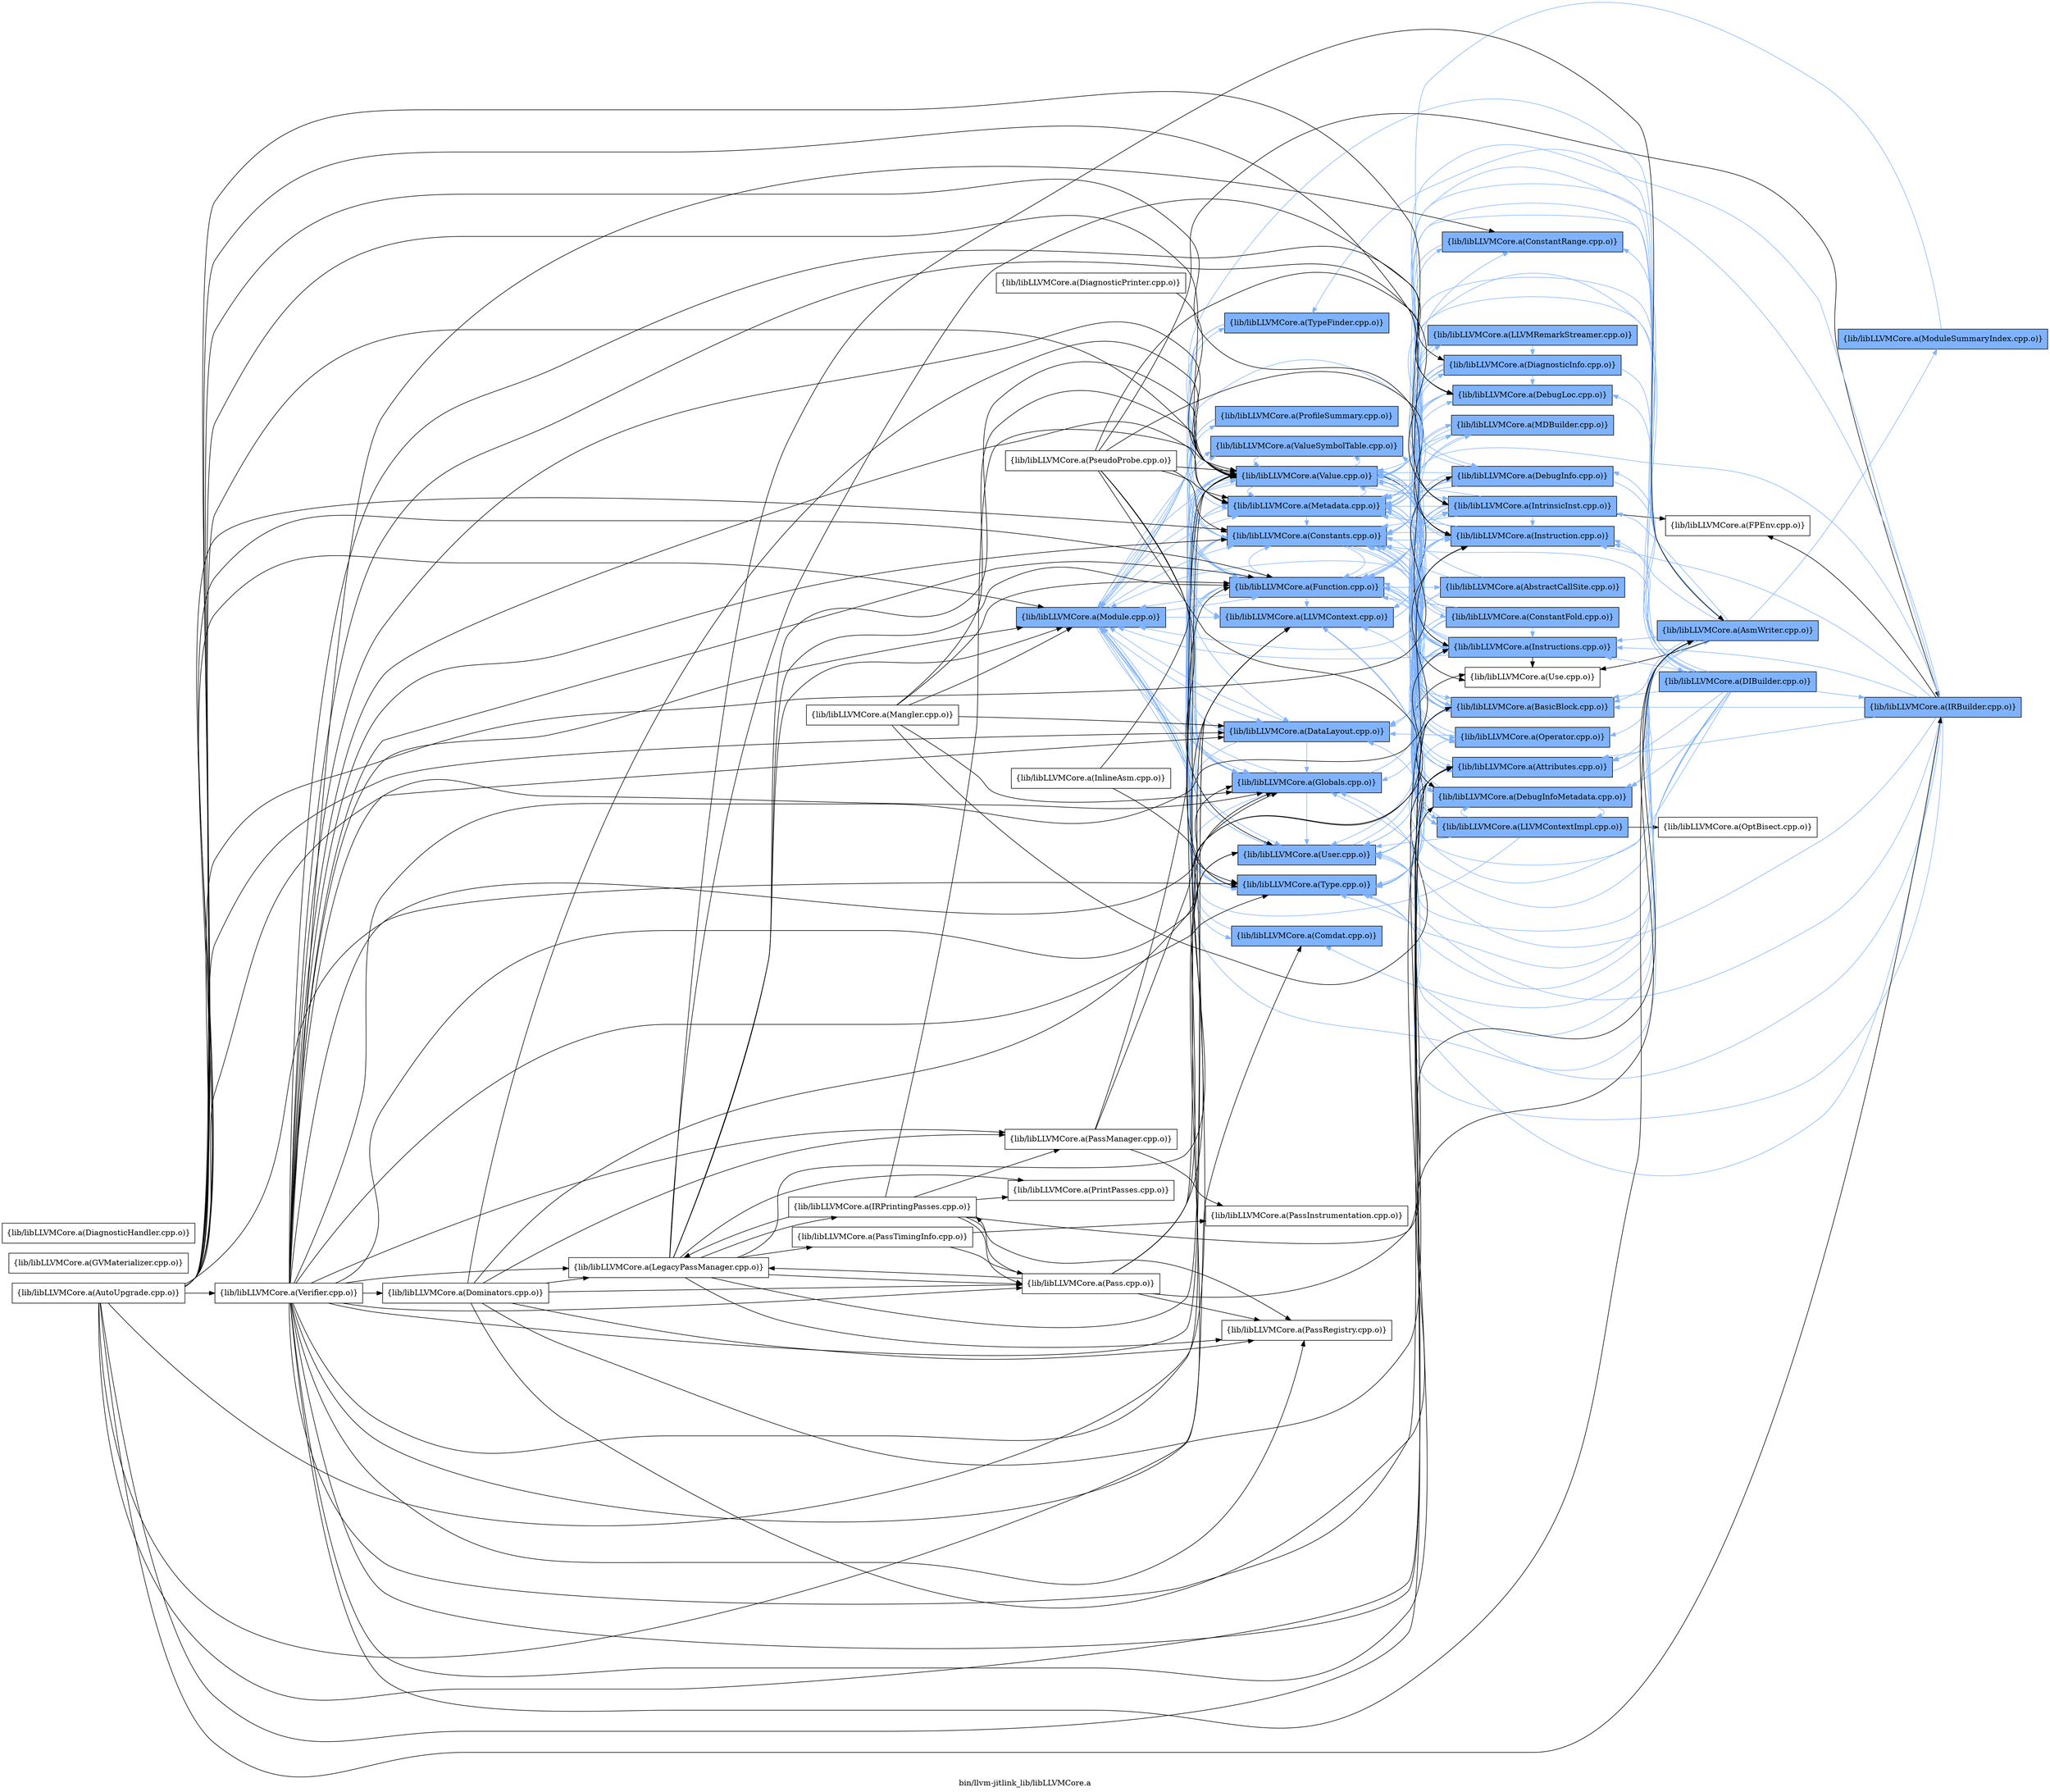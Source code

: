 digraph "bin/llvm-jitlink_lib/libLLVMCore.a" {
	label="bin/llvm-jitlink_lib/libLLVMCore.a";
	rankdir=LR;
	{ rank=same; Node0x5559f706d148;  }
	{ rank=same; Node0x5559f706bb18; Node0x5559f705fe08; Node0x5559f7063c38; Node0x5559f7062338; Node0x5559f706b2a8; Node0x5559f7070b68; Node0x5559f706ecc8; Node0x5559f706ad08; Node0x5559f7069db8; Node0x5559f7069728; Node0x5559f70695e8; Node0x5559f7069d68; Node0x5559f706a3a8;  }
	{ rank=same; Node0x5559f7066668; Node0x5559f706c298; Node0x5559f705f6d8; Node0x5559f7061a28; Node0x5559f70661b8; Node0x5559f705f188; Node0x5559f7072968; Node0x5559f706e598; Node0x5559f706bd98; Node0x5559f7062608; Node0x5559f7061208; Node0x5559f7061c58; Node0x5559f706e228; Node0x5559f7064638; Node0x5559f7066398; Node0x5559f7068fa8; Node0x5559f70626a8;  }
	{ rank=same; Node0x5559f706b578; Node0x5559f7061988; Node0x5559f7072328; Node0x5559f7062f18;  }

	Node0x5559f706d148 [shape=record,shape=box,group=1,style=filled,fillcolor="0.600000 0.5 1",label="{lib/libLLVMCore.a(Module.cpp.o)}"];
	Node0x5559f706d148 -> Node0x5559f706bb18[color="0.600000 0.5 1"];
	Node0x5559f706d148 -> Node0x5559f705fe08[color="0.600000 0.5 1"];
	Node0x5559f706d148 -> Node0x5559f7063c38[color="0.600000 0.5 1"];
	Node0x5559f706d148 -> Node0x5559f7062338[color="0.600000 0.5 1"];
	Node0x5559f706d148 -> Node0x5559f706b2a8[color="0.600000 0.5 1"];
	Node0x5559f706d148 -> Node0x5559f7070b68[color="0.600000 0.5 1"];
	Node0x5559f706d148 -> Node0x5559f706ecc8[color="0.600000 0.5 1"];
	Node0x5559f706d148 -> Node0x5559f706ad08[color="0.600000 0.5 1"];
	Node0x5559f706d148 -> Node0x5559f7069db8[color="0.600000 0.5 1"];
	Node0x5559f706d148 -> Node0x5559f7069728[color="0.600000 0.5 1"];
	Node0x5559f706d148 -> Node0x5559f70695e8[color="0.600000 0.5 1"];
	Node0x5559f706d148 -> Node0x5559f7069d68[color="0.600000 0.5 1"];
	Node0x5559f706d148 -> Node0x5559f706a3a8[color="0.600000 0.5 1"];
	Node0x5559f706c978 [shape=record,shape=box,group=0,label="{lib/libLLVMCore.a(Mangler.cpp.o)}"];
	Node0x5559f706c978 -> Node0x5559f7061208;
	Node0x5559f706c978 -> Node0x5559f7062338;
	Node0x5559f706c978 -> Node0x5559f706b2a8;
	Node0x5559f706c978 -> Node0x5559f7070b68;
	Node0x5559f706c978 -> Node0x5559f706d148;
	Node0x5559f706c978 -> Node0x5559f7069d68;
	Node0x5559f706bb18 [shape=record,shape=box,group=1,style=filled,fillcolor="0.600000 0.5 1",label="{lib/libLLVMCore.a(Metadata.cpp.o)}"];
	Node0x5559f706bb18 -> Node0x5559f7066668[color="0.600000 0.5 1"];
	Node0x5559f706bb18 -> Node0x5559f706c298[color="0.600000 0.5 1"];
	Node0x5559f706bb18 -> Node0x5559f705f6d8[color="0.600000 0.5 1"];
	Node0x5559f706bb18 -> Node0x5559f7063c38[color="0.600000 0.5 1"];
	Node0x5559f706bb18 -> Node0x5559f7061a28[color="0.600000 0.5 1"];
	Node0x5559f706bb18 -> Node0x5559f70661b8[color="0.600000 0.5 1"];
	Node0x5559f706bb18 -> Node0x5559f706ecc8[color="0.600000 0.5 1"];
	Node0x5559f706bb18 -> Node0x5559f706d148[color="0.600000 0.5 1"];
	Node0x5559f706bb18 -> Node0x5559f7069db8[color="0.600000 0.5 1"];
	Node0x5559f706bb18 -> Node0x5559f7069d68[color="0.600000 0.5 1"];
	Node0x5559f705fe08 [shape=record,shape=box,group=1,style=filled,fillcolor="0.600000 0.5 1",label="{lib/libLLVMCore.a(Comdat.cpp.o)}"];
	Node0x5559f705fe08 -> Node0x5559f706d148[color="0.600000 0.5 1"];
	Node0x5559f7062338 [shape=record,shape=box,group=1,style=filled,fillcolor="0.600000 0.5 1",label="{lib/libLLVMCore.a(DataLayout.cpp.o)}"];
	Node0x5559f7062338 -> Node0x5559f7070b68[color="0.600000 0.5 1"];
	Node0x5559f7062338 -> Node0x5559f706d148[color="0.600000 0.5 1"];
	Node0x5559f7062338 -> Node0x5559f7069db8[color="0.600000 0.5 1"];
	Node0x5559f7070b68 [shape=record,shape=box,group=1,style=filled,fillcolor="0.600000 0.5 1",label="{lib/libLLVMCore.a(Globals.cpp.o)}"];
	Node0x5559f7070b68 -> Node0x5559f706bb18[color="0.600000 0.5 1"];
	Node0x5559f7070b68 -> Node0x5559f705f6d8[color="0.600000 0.5 1"];
	Node0x5559f7070b68 -> Node0x5559f7063c38[color="0.600000 0.5 1"];
	Node0x5559f7070b68 -> Node0x5559f706b2a8[color="0.600000 0.5 1"];
	Node0x5559f7070b68 -> Node0x5559f706d148[color="0.600000 0.5 1"];
	Node0x5559f7070b68 -> Node0x5559f7069db8[color="0.600000 0.5 1"];
	Node0x5559f7070b68 -> Node0x5559f70695e8[color="0.600000 0.5 1"];
	Node0x5559f7070b68 -> Node0x5559f7069d68[color="0.600000 0.5 1"];
	Node0x5559f706ecc8 [shape=record,shape=box,group=1,style=filled,fillcolor="0.600000 0.5 1",label="{lib/libLLVMCore.a(LLVMContext.cpp.o)}"];
	Node0x5559f706ecc8 -> Node0x5559f7066668[color="0.600000 0.5 1"];
	Node0x5559f706ecc8 -> Node0x5559f7064638[color="0.600000 0.5 1"];
	Node0x5559f706ecc8 -> Node0x5559f7066398[color="0.600000 0.5 1"];
	Node0x5559f7069d68 [shape=record,shape=box,group=1,style=filled,fillcolor="0.600000 0.5 1",label="{lib/libLLVMCore.a(Value.cpp.o)}"];
	Node0x5559f7069d68 -> Node0x5559f7066668[color="0.600000 0.5 1"];
	Node0x5559f7069d68 -> Node0x5559f706bb18[color="0.600000 0.5 1"];
	Node0x5559f7069d68 -> Node0x5559f7061208[color="0.600000 0.5 1"];
	Node0x5559f7069d68 -> Node0x5559f7061c58[color="0.600000 0.5 1"];
	Node0x5559f7069d68 -> Node0x5559f7063c38[color="0.600000 0.5 1"];
	Node0x5559f7069d68 -> Node0x5559f7062338[color="0.600000 0.5 1"];
	Node0x5559f7069d68 -> Node0x5559f70626a8[color="0.600000 0.5 1"];
	Node0x5559f7069d68 -> Node0x5559f706b2a8[color="0.600000 0.5 1"];
	Node0x5559f7069d68 -> Node0x5559f7070b68[color="0.600000 0.5 1"];
	Node0x5559f7069d68 -> Node0x5559f7072968[color="0.600000 0.5 1"];
	Node0x5559f7069d68 -> Node0x5559f706e598[color="0.600000 0.5 1"];
	Node0x5559f7069d68 -> Node0x5559f706e228[color="0.600000 0.5 1"];
	Node0x5559f7069d68 -> Node0x5559f706ecc8[color="0.600000 0.5 1"];
	Node0x5559f7069d68 -> Node0x5559f706bd98[color="0.600000 0.5 1"];
	Node0x5559f7069d68 -> Node0x5559f7069db8[color="0.600000 0.5 1"];
	Node0x5559f7069d68 -> Node0x5559f7068fa8;
	Node0x5559f7069d68 -> Node0x5559f70695e8[color="0.600000 0.5 1"];
	Node0x5559f7069d68 -> Node0x5559f706a3a8[color="0.600000 0.5 1"];
	Node0x5559f7063c38 [shape=record,shape=box,group=1,style=filled,fillcolor="0.600000 0.5 1",label="{lib/libLLVMCore.a(Constants.cpp.o)}"];
	Node0x5559f7063c38 -> Node0x5559f705f188[color="0.600000 0.5 1"];
	Node0x5559f7063c38 -> Node0x5559f706b2a8[color="0.600000 0.5 1"];
	Node0x5559f7063c38 -> Node0x5559f7070b68[color="0.600000 0.5 1"];
	Node0x5559f7063c38 -> Node0x5559f7072968[color="0.600000 0.5 1"];
	Node0x5559f7063c38 -> Node0x5559f706e598[color="0.600000 0.5 1"];
	Node0x5559f7063c38 -> Node0x5559f706bd98[color="0.600000 0.5 1"];
	Node0x5559f7063c38 -> Node0x5559f7069db8[color="0.600000 0.5 1"];
	Node0x5559f7063c38 -> Node0x5559f70695e8[color="0.600000 0.5 1"];
	Node0x5559f7063c38 -> Node0x5559f7069d68[color="0.600000 0.5 1"];
	Node0x5559f7061208 [shape=record,shape=box,group=1,style=filled,fillcolor="0.600000 0.5 1",label="{lib/libLLVMCore.a(Attributes.cpp.o)}"];
	Node0x5559f7061208 -> Node0x5559f7061988[color="0.600000 0.5 1"];
	Node0x5559f7061208 -> Node0x5559f706b2a8[color="0.600000 0.5 1"];
	Node0x5559f705f6d8 [shape=record,shape=box,group=1,style=filled,fillcolor="0.600000 0.5 1",label="{lib/libLLVMCore.a(ConstantRange.cpp.o)}"];
	Node0x5559f705f6d8 -> Node0x5559f706e598[color="0.600000 0.5 1"];
	Node0x5559f70661b8 [shape=record,shape=box,group=1,style=filled,fillcolor="0.600000 0.5 1",label="{lib/libLLVMCore.a(DebugLoc.cpp.o)}"];
	Node0x5559f70661b8 -> Node0x5559f706bb18[color="0.600000 0.5 1"];
	Node0x5559f70661b8 -> Node0x5559f70626a8[color="0.600000 0.5 1"];
	Node0x5559f70661b8 -> Node0x5559f7061a28[color="0.600000 0.5 1"];
	Node0x5559f706b2a8 [shape=record,shape=box,group=1,style=filled,fillcolor="0.600000 0.5 1",label="{lib/libLLVMCore.a(Function.cpp.o)}"];
	Node0x5559f706b2a8 -> Node0x5559f706c298[color="0.600000 0.5 1"];
	Node0x5559f706b2a8 -> Node0x5559f706bb18[color="0.600000 0.5 1"];
	Node0x5559f706b2a8 -> Node0x5559f7062608[color="0.600000 0.5 1"];
	Node0x5559f706b2a8 -> Node0x5559f7061208[color="0.600000 0.5 1"];
	Node0x5559f706b2a8 -> Node0x5559f7061c58[color="0.600000 0.5 1"];
	Node0x5559f706b2a8 -> Node0x5559f7063c38[color="0.600000 0.5 1"];
	Node0x5559f706b2a8 -> Node0x5559f7062338[color="0.600000 0.5 1"];
	Node0x5559f706b2a8 -> Node0x5559f7070b68[color="0.600000 0.5 1"];
	Node0x5559f706b2a8 -> Node0x5559f706e598[color="0.600000 0.5 1"];
	Node0x5559f706b2a8 -> Node0x5559f706e228[color="0.600000 0.5 1"];
	Node0x5559f706b2a8 -> Node0x5559f706ecc8[color="0.600000 0.5 1"];
	Node0x5559f706b2a8 -> Node0x5559f706d148[color="0.600000 0.5 1"];
	Node0x5559f706b2a8 -> Node0x5559f7069db8[color="0.600000 0.5 1"];
	Node0x5559f706b2a8 -> Node0x5559f70695e8[color="0.600000 0.5 1"];
	Node0x5559f706b2a8 -> Node0x5559f7069d68[color="0.600000 0.5 1"];
	Node0x5559f706b2a8 -> Node0x5559f706a3a8[color="0.600000 0.5 1"];
	Node0x5559f7072968 [shape=record,shape=box,group=1,style=filled,fillcolor="0.600000 0.5 1",label="{lib/libLLVMCore.a(Instruction.cpp.o)}"];
	Node0x5559f7072968 -> Node0x5559f706bb18[color="0.600000 0.5 1"];
	Node0x5559f7072968 -> Node0x5559f7061208[color="0.600000 0.5 1"];
	Node0x5559f7072968 -> Node0x5559f7061c58[color="0.600000 0.5 1"];
	Node0x5559f7072968 -> Node0x5559f7063c38[color="0.600000 0.5 1"];
	Node0x5559f7072968 -> Node0x5559f706e598[color="0.600000 0.5 1"];
	Node0x5559f7072968 -> Node0x5559f70695e8[color="0.600000 0.5 1"];
	Node0x5559f7072968 -> Node0x5559f7069d68[color="0.600000 0.5 1"];
	Node0x5559f706e598 [shape=record,shape=box,group=1,style=filled,fillcolor="0.600000 0.5 1",label="{lib/libLLVMCore.a(Instructions.cpp.o)}"];
	Node0x5559f706e598 -> Node0x5559f7066668[color="0.600000 0.5 1"];
	Node0x5559f706e598 -> Node0x5559f706c298[color="0.600000 0.5 1"];
	Node0x5559f706e598 -> Node0x5559f706bb18[color="0.600000 0.5 1"];
	Node0x5559f706e598 -> Node0x5559f7061208[color="0.600000 0.5 1"];
	Node0x5559f706e598 -> Node0x5559f7061c58[color="0.600000 0.5 1"];
	Node0x5559f706e598 -> Node0x5559f7063c38[color="0.600000 0.5 1"];
	Node0x5559f706e598 -> Node0x5559f7062338[color="0.600000 0.5 1"];
	Node0x5559f706e598 -> Node0x5559f706b2a8[color="0.600000 0.5 1"];
	Node0x5559f706e598 -> Node0x5559f7072968[color="0.600000 0.5 1"];
	Node0x5559f706e598 -> Node0x5559f706d148[color="0.600000 0.5 1"];
	Node0x5559f706e598 -> Node0x5559f706bd98[color="0.600000 0.5 1"];
	Node0x5559f706e598 -> Node0x5559f7069db8[color="0.600000 0.5 1"];
	Node0x5559f706e598 -> Node0x5559f7068fa8;
	Node0x5559f706e598 -> Node0x5559f70695e8[color="0.600000 0.5 1"];
	Node0x5559f706e598 -> Node0x5559f7069d68[color="0.600000 0.5 1"];
	Node0x5559f706b848 [shape=record,shape=box,group=1,style=filled,fillcolor="0.600000 0.5 1",label="{lib/libLLVMCore.a(ModuleSummaryIndex.cpp.o)}"];
	Node0x5559f706b848 -> Node0x5559f7069d68[color="0.600000 0.5 1"];
	Node0x5559f706bd98 [shape=record,shape=box,group=1,style=filled,fillcolor="0.600000 0.5 1",label="{lib/libLLVMCore.a(Operator.cpp.o)}"];
	Node0x5559f706bd98 -> Node0x5559f7063c38[color="0.600000 0.5 1"];
	Node0x5559f706bd98 -> Node0x5559f7062338[color="0.600000 0.5 1"];
	Node0x5559f706bd98 -> Node0x5559f7069db8[color="0.600000 0.5 1"];
	Node0x5559f7069db8 [shape=record,shape=box,group=1,style=filled,fillcolor="0.600000 0.5 1",label="{lib/libLLVMCore.a(Type.cpp.o)}"];
	Node0x5559f7069db8 -> Node0x5559f7063c38[color="0.600000 0.5 1"];
	Node0x5559f70695e8 [shape=record,shape=box,group=1,style=filled,fillcolor="0.600000 0.5 1",label="{lib/libLLVMCore.a(User.cpp.o)}"];
	Node0x5559f70695e8 -> Node0x5559f706e228[color="0.600000 0.5 1"];
	Node0x5559f70695e8 -> Node0x5559f7068fa8;
	Node0x5559f7061988 [shape=record,shape=box,group=1,style=filled,fillcolor="0.600000 0.5 1",label="{lib/libLLVMCore.a(AsmWriter.cpp.o)}"];
	Node0x5559f7061988 -> Node0x5559f706bb18[color="0.600000 0.5 1"];
	Node0x5559f7061988 -> Node0x5559f7061208[color="0.600000 0.5 1"];
	Node0x5559f7061988 -> Node0x5559f7061c58[color="0.600000 0.5 1"];
	Node0x5559f7061988 -> Node0x5559f705fe08[color="0.600000 0.5 1"];
	Node0x5559f7061988 -> Node0x5559f705f6d8[color="0.600000 0.5 1"];
	Node0x5559f7061988 -> Node0x5559f7063c38[color="0.600000 0.5 1"];
	Node0x5559f7061988 -> Node0x5559f7061a28[color="0.600000 0.5 1"];
	Node0x5559f7061988 -> Node0x5559f706b2a8[color="0.600000 0.5 1"];
	Node0x5559f7061988 -> Node0x5559f7070b68[color="0.600000 0.5 1"];
	Node0x5559f7061988 -> Node0x5559f7072968[color="0.600000 0.5 1"];
	Node0x5559f7061988 -> Node0x5559f706e598[color="0.600000 0.5 1"];
	Node0x5559f7061988 -> Node0x5559f706e228[color="0.600000 0.5 1"];
	Node0x5559f7061988 -> Node0x5559f706ecc8[color="0.600000 0.5 1"];
	Node0x5559f7061988 -> Node0x5559f706d148[color="0.600000 0.5 1"];
	Node0x5559f7061988 -> Node0x5559f706b848[color="0.600000 0.5 1"];
	Node0x5559f7061988 -> Node0x5559f706bd98[color="0.600000 0.5 1"];
	Node0x5559f7061988 -> Node0x5559f7069db8[color="0.600000 0.5 1"];
	Node0x5559f7061988 -> Node0x5559f7069728[color="0.600000 0.5 1"];
	Node0x5559f7061988 -> Node0x5559f7068fa8;
	Node0x5559f7061988 -> Node0x5559f70695e8[color="0.600000 0.5 1"];
	Node0x5559f7061988 -> Node0x5559f7069d68[color="0.600000 0.5 1"];
	Node0x5559f7068fa8 [shape=record,shape=box,group=0,label="{lib/libLLVMCore.a(Use.cpp.o)}"];
	Node0x5559f706c298 [shape=record,shape=box,group=1,style=filled,fillcolor="0.600000 0.5 1",label="{lib/libLLVMCore.a(MDBuilder.cpp.o)}"];
	Node0x5559f706c298 -> Node0x5559f706bb18[color="0.600000 0.5 1"];
	Node0x5559f706c298 -> Node0x5559f7063c38[color="0.600000 0.5 1"];
	Node0x5559f706c298 -> Node0x5559f7069db8[color="0.600000 0.5 1"];
	Node0x5559f706c298 -> Node0x5559f7069d68[color="0.600000 0.5 1"];
	Node0x5559f7061c58 [shape=record,shape=box,group=1,style=filled,fillcolor="0.600000 0.5 1",label="{lib/libLLVMCore.a(BasicBlock.cpp.o)}"];
	Node0x5559f7061c58 -> Node0x5559f706bb18[color="0.600000 0.5 1"];
	Node0x5559f7061c58 -> Node0x5559f7063c38[color="0.600000 0.5 1"];
	Node0x5559f7061c58 -> Node0x5559f7072968[color="0.600000 0.5 1"];
	Node0x5559f7061c58 -> Node0x5559f706e598[color="0.600000 0.5 1"];
	Node0x5559f7061c58 -> Node0x5559f7069db8[color="0.600000 0.5 1"];
	Node0x5559f7061c58 -> Node0x5559f70695e8[color="0.600000 0.5 1"];
	Node0x5559f7061c58 -> Node0x5559f7069d68[color="0.600000 0.5 1"];
	Node0x5559f7061c58 -> Node0x5559f706a3a8[color="0.600000 0.5 1"];
	Node0x5559f70626a8 [shape=record,shape=box,group=1,style=filled,fillcolor="0.600000 0.5 1",label="{lib/libLLVMCore.a(DebugInfo.cpp.o)}"];
	Node0x5559f70626a8 -> Node0x5559f706bb18[color="0.600000 0.5 1"];
	Node0x5559f70626a8 -> Node0x5559f7062f18[color="0.600000 0.5 1"];
	Node0x5559f70626a8 -> Node0x5559f7061a28[color="0.600000 0.5 1"];
	Node0x5559f70626a8 -> Node0x5559f70661b8[color="0.600000 0.5 1"];
	Node0x5559f70626a8 -> Node0x5559f706b2a8[color="0.600000 0.5 1"];
	Node0x5559f70626a8 -> Node0x5559f7072968[color="0.600000 0.5 1"];
	Node0x5559f70626a8 -> Node0x5559f706d148[color="0.600000 0.5 1"];
	Node0x5559f70626a8 -> Node0x5559f7069d68[color="0.600000 0.5 1"];
	Node0x5559f7061a28 [shape=record,shape=box,group=1,style=filled,fillcolor="0.600000 0.5 1",label="{lib/libLLVMCore.a(DebugInfoMetadata.cpp.o)}"];
	Node0x5559f7061a28 -> Node0x5559f7066668[color="0.600000 0.5 1"];
	Node0x5559f7061a28 -> Node0x5559f706bb18[color="0.600000 0.5 1"];
	Node0x5559f7061a28 -> Node0x5559f7063c38[color="0.600000 0.5 1"];
	Node0x5559f7061a28 -> Node0x5559f706ecc8[color="0.600000 0.5 1"];
	Node0x5559f7061a28 -> Node0x5559f7069db8[color="0.600000 0.5 1"];
	Node0x5559f706e228 [shape=record,shape=box,group=1,style=filled,fillcolor="0.600000 0.5 1",label="{lib/libLLVMCore.a(IntrinsicInst.cpp.o)}"];
	Node0x5559f706e228 -> Node0x5559f706bb18[color="0.600000 0.5 1"];
	Node0x5559f706e228 -> Node0x5559f7061c58[color="0.600000 0.5 1"];
	Node0x5559f706e228 -> Node0x5559f7063c38[color="0.600000 0.5 1"];
	Node0x5559f706e228 -> Node0x5559f7062338[color="0.600000 0.5 1"];
	Node0x5559f706e228 -> Node0x5559f7061a28[color="0.600000 0.5 1"];
	Node0x5559f706e228 -> Node0x5559f7072328;
	Node0x5559f706e228 -> Node0x5559f7072968[color="0.600000 0.5 1"];
	Node0x5559f706e228 -> Node0x5559f706e598[color="0.600000 0.5 1"];
	Node0x5559f706e228 -> Node0x5559f706d148[color="0.600000 0.5 1"];
	Node0x5559f706e228 -> Node0x5559f7069db8[color="0.600000 0.5 1"];
	Node0x5559f706e228 -> Node0x5559f70695e8[color="0.600000 0.5 1"];
	Node0x5559f706e228 -> Node0x5559f7069d68[color="0.600000 0.5 1"];
	Node0x5559f706a498 [shape=record,shape=box,group=0,label="{lib/libLLVMCore.a(PseudoProbe.cpp.o)}"];
	Node0x5559f706a498 -> Node0x5559f706bb18;
	Node0x5559f706a498 -> Node0x5559f7063c38;
	Node0x5559f706a498 -> Node0x5559f7061a28;
	Node0x5559f706a498 -> Node0x5559f70661b8;
	Node0x5559f706a498 -> Node0x5559f70717e8;
	Node0x5559f706a498 -> Node0x5559f7072968;
	Node0x5559f706a498 -> Node0x5559f7069db8;
	Node0x5559f706a498 -> Node0x5559f70695e8;
	Node0x5559f706a498 -> Node0x5559f7069d68;
	Node0x5559f7064a48 [shape=record,shape=box,group=0,label="{lib/libLLVMCore.a(LegacyPassManager.cpp.o)}"];
	Node0x5559f7064a48 -> Node0x5559f706db98;
	Node0x5559f7064a48 -> Node0x5559f7061988;
	Node0x5559f7064a48 -> Node0x5559f7066398;
	Node0x5559f7064a48 -> Node0x5559f706b2a8;
	Node0x5559f7064a48 -> Node0x5559f7070b68;
	Node0x5559f7064a48 -> Node0x5559f706ecc8;
	Node0x5559f7064a48 -> Node0x5559f706d148;
	Node0x5559f7064a48 -> Node0x5559f706a358;
	Node0x5559f7064a48 -> Node0x5559f7069868;
	Node0x5559f7064a48 -> Node0x5559f7068d78;
	Node0x5559f7064a48 -> Node0x5559f7068198;
	Node0x5559f7064a48 -> Node0x5559f7069d68;
	Node0x5559f706a538 [shape=record,shape=box,group=0,label="{lib/libLLVMCore.a(Dominators.cpp.o)}"];
	Node0x5559f706a538 -> Node0x5559f7064a48;
	Node0x5559f706a538 -> Node0x5559f7061988;
	Node0x5559f706a538 -> Node0x5559f7061c58;
	Node0x5559f706a538 -> Node0x5559f7072968;
	Node0x5559f706a538 -> Node0x5559f706a358;
	Node0x5559f706a538 -> Node0x5559f7069c78;
	Node0x5559f706a538 -> Node0x5559f7069868;
	Node0x5559f706a538 -> Node0x5559f7069d68;
	Node0x5559f706a358 [shape=record,shape=box,group=0,label="{lib/libLLVMCore.a(Pass.cpp.o)}"];
	Node0x5559f706a358 -> Node0x5559f7064a48;
	Node0x5559f706a358 -> Node0x5559f706db98;
	Node0x5559f706a358 -> Node0x5559f7061208;
	Node0x5559f706a358 -> Node0x5559f706b2a8;
	Node0x5559f706a358 -> Node0x5559f706ecc8;
	Node0x5559f706a358 -> Node0x5559f7069868;
	Node0x5559f706a358 -> Node0x5559f7069d68;
	Node0x5559f7069c78 [shape=record,shape=box,group=0,label="{lib/libLLVMCore.a(PassManager.cpp.o)}"];
	Node0x5559f7069c78 -> Node0x5559f7070b68;
	Node0x5559f7069c78 -> Node0x5559f7069fe8;
	Node0x5559f7069c78 -> Node0x5559f7069d68;
	Node0x5559f7069868 [shape=record,shape=box,group=0,label="{lib/libLLVMCore.a(PassRegistry.cpp.o)}"];
	Node0x5559f7062f18 [shape=record,shape=box,group=1,style=filled,fillcolor="0.600000 0.5 1",label="{lib/libLLVMCore.a(DIBuilder.cpp.o)}"];
	Node0x5559f7062f18 -> Node0x5559f706bb18[color="0.600000 0.5 1"];
	Node0x5559f7062f18 -> Node0x5559f7061208[color="0.600000 0.5 1"];
	Node0x5559f7062f18 -> Node0x5559f7061c58[color="0.600000 0.5 1"];
	Node0x5559f7062f18 -> Node0x5559f7063c38[color="0.600000 0.5 1"];
	Node0x5559f7062f18 -> Node0x5559f70626a8[color="0.600000 0.5 1"];
	Node0x5559f7062f18 -> Node0x5559f7061a28[color="0.600000 0.5 1"];
	Node0x5559f7062f18 -> Node0x5559f70661b8[color="0.600000 0.5 1"];
	Node0x5559f7062f18 -> Node0x5559f706b2a8[color="0.600000 0.5 1"];
	Node0x5559f7062f18 -> Node0x5559f70717e8[color="0.600000 0.5 1"];
	Node0x5559f7062f18 -> Node0x5559f7072968[color="0.600000 0.5 1"];
	Node0x5559f7062f18 -> Node0x5559f706e598[color="0.600000 0.5 1"];
	Node0x5559f7062f18 -> Node0x5559f706d148[color="0.600000 0.5 1"];
	Node0x5559f7062f18 -> Node0x5559f7069db8[color="0.600000 0.5 1"];
	Node0x5559f7062f18 -> Node0x5559f70695e8[color="0.600000 0.5 1"];
	Node0x5559f7062f18 -> Node0x5559f7069d68[color="0.600000 0.5 1"];
	Node0x5559f70717e8 [shape=record,shape=box,group=1,style=filled,fillcolor="0.600000 0.5 1",label="{lib/libLLVMCore.a(IRBuilder.cpp.o)}"];
	Node0x5559f70717e8 -> Node0x5559f706bb18[color="0.600000 0.5 1"];
	Node0x5559f70717e8 -> Node0x5559f7061208[color="0.600000 0.5 1"];
	Node0x5559f70717e8 -> Node0x5559f7061c58[color="0.600000 0.5 1"];
	Node0x5559f70717e8 -> Node0x5559f7063c38[color="0.600000 0.5 1"];
	Node0x5559f70717e8 -> Node0x5559f7062338[color="0.600000 0.5 1"];
	Node0x5559f70717e8 -> Node0x5559f706b2a8[color="0.600000 0.5 1"];
	Node0x5559f70717e8 -> Node0x5559f7070b68[color="0.600000 0.5 1"];
	Node0x5559f70717e8 -> Node0x5559f7072328;
	Node0x5559f70717e8 -> Node0x5559f7072968[color="0.600000 0.5 1"];
	Node0x5559f70717e8 -> Node0x5559f706e598[color="0.600000 0.5 1"];
	Node0x5559f70717e8 -> Node0x5559f7069db8[color="0.600000 0.5 1"];
	Node0x5559f70717e8 -> Node0x5559f70695e8[color="0.600000 0.5 1"];
	Node0x5559f70717e8 -> Node0x5559f7069d68[color="0.600000 0.5 1"];
	Node0x5559f7071b58 [shape=record,shape=box,group=0,label="{lib/libLLVMCore.a(InlineAsm.cpp.o)}"];
	Node0x5559f7071b58 -> Node0x5559f7069db8;
	Node0x5559f7071b58 -> Node0x5559f7069d68;
	Node0x5559f7062608 [shape=record,shape=box,group=1,style=filled,fillcolor="0.600000 0.5 1",label="{lib/libLLVMCore.a(AbstractCallSite.cpp.o)}"];
	Node0x5559f7062608 -> Node0x5559f706bb18[color="0.600000 0.5 1"];
	Node0x5559f7062608 -> Node0x5559f7063c38[color="0.600000 0.5 1"];
	Node0x5559f7062608 -> Node0x5559f706e598[color="0.600000 0.5 1"];
	Node0x5559f7062608 -> Node0x5559f70695e8[color="0.600000 0.5 1"];
	Node0x5559f705f188 [shape=record,shape=box,group=1,style=filled,fillcolor="0.600000 0.5 1",label="{lib/libLLVMCore.a(ConstantFold.cpp.o)}"];
	Node0x5559f705f188 -> Node0x5559f7063c38[color="0.600000 0.5 1"];
	Node0x5559f705f188 -> Node0x5559f706b2a8[color="0.600000 0.5 1"];
	Node0x5559f705f188 -> Node0x5559f7070b68[color="0.600000 0.5 1"];
	Node0x5559f705f188 -> Node0x5559f706e598[color="0.600000 0.5 1"];
	Node0x5559f705f188 -> Node0x5559f706d148[color="0.600000 0.5 1"];
	Node0x5559f705f188 -> Node0x5559f706bd98[color="0.600000 0.5 1"];
	Node0x5559f705f188 -> Node0x5559f7069db8[color="0.600000 0.5 1"];
	Node0x5559f705f188 -> Node0x5559f7069d68[color="0.600000 0.5 1"];
	Node0x5559f7068198 [shape=record,shape=box,group=0,label="{lib/libLLVMCore.a(PrintPasses.cpp.o)}"];
	Node0x5559f7068d78 [shape=record,shape=box,group=0,label="{lib/libLLVMCore.a(PassTimingInfo.cpp.o)}"];
	Node0x5559f7068d78 -> Node0x5559f706a358;
	Node0x5559f7068d78 -> Node0x5559f7069fe8;
	Node0x5559f706ad08 [shape=record,shape=box,group=1,style=filled,fillcolor="0.600000 0.5 1",label="{lib/libLLVMCore.a(ProfileSummary.cpp.o)}"];
	Node0x5559f706ad08 -> Node0x5559f706bb18[color="0.600000 0.5 1"];
	Node0x5559f706ad08 -> Node0x5559f7063c38[color="0.600000 0.5 1"];
	Node0x5559f706ad08 -> Node0x5559f7069db8[color="0.600000 0.5 1"];
	Node0x5559f7066398 [shape=record,shape=box,group=1,style=filled,fillcolor="0.600000 0.5 1",label="{lib/libLLVMCore.a(DiagnosticInfo.cpp.o)}"];
	Node0x5559f7066398 -> Node0x5559f706bb18[color="0.600000 0.5 1"];
	Node0x5559f7066398 -> Node0x5559f7061988[color="0.600000 0.5 1"];
	Node0x5559f7066398 -> Node0x5559f70661b8[color="0.600000 0.5 1"];
	Node0x5559f7066398 -> Node0x5559f706b2a8[color="0.600000 0.5 1"];
	Node0x5559f7066398 -> Node0x5559f7072968[color="0.600000 0.5 1"];
	Node0x5559f7066398 -> Node0x5559f706ecc8[color="0.600000 0.5 1"];
	Node0x5559f7066398 -> Node0x5559f7069d68[color="0.600000 0.5 1"];
	Node0x5559f7061398 [shape=record,shape=box,group=0,label="{lib/libLLVMCore.a(AutoUpgrade.cpp.o)}"];
	Node0x5559f7061398 -> Node0x5559f706bb18;
	Node0x5559f7061398 -> Node0x5559f7061208;
	Node0x5559f7061398 -> Node0x5559f7061c58;
	Node0x5559f7061398 -> Node0x5559f7063c38;
	Node0x5559f7061398 -> Node0x5559f7062338;
	Node0x5559f7061398 -> Node0x5559f70626a8;
	Node0x5559f7061398 -> Node0x5559f706b2a8;
	Node0x5559f7061398 -> Node0x5559f7070b68;
	Node0x5559f7061398 -> Node0x5559f70717e8;
	Node0x5559f7061398 -> Node0x5559f7072968;
	Node0x5559f7061398 -> Node0x5559f706e598;
	Node0x5559f7061398 -> Node0x5559f706e228;
	Node0x5559f7061398 -> Node0x5559f706ecc8;
	Node0x5559f7061398 -> Node0x5559f706d148;
	Node0x5559f7061398 -> Node0x5559f7069db8;
	Node0x5559f7061398 -> Node0x5559f70695e8;
	Node0x5559f7061398 -> Node0x5559f7069d68;
	Node0x5559f7061398 -> Node0x5559f706aad8;
	Node0x5559f706b028 [shape=record,shape=box,group=0,label="{lib/libLLVMCore.a(GVMaterializer.cpp.o)}"];
	Node0x5559f706aad8 [shape=record,shape=box,group=0,label="{lib/libLLVMCore.a(Verifier.cpp.o)}"];
	Node0x5559f706aad8 -> Node0x5559f7064a48;
	Node0x5559f706aad8 -> Node0x5559f706bb18;
	Node0x5559f706aad8 -> Node0x5559f7061988;
	Node0x5559f706aad8 -> Node0x5559f7061208;
	Node0x5559f706aad8 -> Node0x5559f7061c58;
	Node0x5559f706aad8 -> Node0x5559f705fe08;
	Node0x5559f706aad8 -> Node0x5559f705f6d8;
	Node0x5559f706aad8 -> Node0x5559f7063c38;
	Node0x5559f706aad8 -> Node0x5559f7062338;
	Node0x5559f706aad8 -> Node0x5559f7061a28;
	Node0x5559f706aad8 -> Node0x5559f70661b8;
	Node0x5559f706aad8 -> Node0x5559f706a538;
	Node0x5559f706aad8 -> Node0x5559f706b2a8;
	Node0x5559f706aad8 -> Node0x5559f7070b68;
	Node0x5559f706aad8 -> Node0x5559f7072968;
	Node0x5559f706aad8 -> Node0x5559f706e598;
	Node0x5559f706aad8 -> Node0x5559f706e228;
	Node0x5559f706aad8 -> Node0x5559f706ecc8;
	Node0x5559f706aad8 -> Node0x5559f706d148;
	Node0x5559f706aad8 -> Node0x5559f706a358;
	Node0x5559f706aad8 -> Node0x5559f7069c78;
	Node0x5559f706aad8 -> Node0x5559f7069868;
	Node0x5559f706aad8 -> Node0x5559f7069db8;
	Node0x5559f706aad8 -> Node0x5559f70695e8;
	Node0x5559f706aad8 -> Node0x5559f7069d68;
	Node0x5559f7069728 [shape=record,shape=box,group=1,style=filled,fillcolor="0.600000 0.5 1",label="{lib/libLLVMCore.a(TypeFinder.cpp.o)}"];
	Node0x5559f7069728 -> Node0x5559f706bb18[color="0.600000 0.5 1"];
	Node0x5559f7069728 -> Node0x5559f706b2a8[color="0.600000 0.5 1"];
	Node0x5559f7069728 -> Node0x5559f7070b68[color="0.600000 0.5 1"];
	Node0x5559f706a3a8 [shape=record,shape=box,group=1,style=filled,fillcolor="0.600000 0.5 1",label="{lib/libLLVMCore.a(ValueSymbolTable.cpp.o)}"];
	Node0x5559f706a3a8 -> Node0x5559f7069d68[color="0.600000 0.5 1"];
	Node0x5559f7066668 [shape=record,shape=box,group=1,style=filled,fillcolor="0.600000 0.5 1",label="{lib/libLLVMCore.a(LLVMContextImpl.cpp.o)}"];
	Node0x5559f7066668 -> Node0x5559f706bb18[color="0.600000 0.5 1"];
	Node0x5559f7066668 -> Node0x5559f7063c38[color="0.600000 0.5 1"];
	Node0x5559f7066668 -> Node0x5559f7061a28[color="0.600000 0.5 1"];
	Node0x5559f7066668 -> Node0x5559f706d148[color="0.600000 0.5 1"];
	Node0x5559f7066668 -> Node0x5559f706b578;
	Node0x5559f7066668 -> Node0x5559f70695e8[color="0.600000 0.5 1"];
	Node0x5559f7066668 -> Node0x5559f7069d68[color="0.600000 0.5 1"];
	Node0x5559f7072328 [shape=record,shape=box,group=0,label="{lib/libLLVMCore.a(FPEnv.cpp.o)}"];
	Node0x5559f7064638 [shape=record,shape=box,group=1,style=filled,fillcolor="0.600000 0.5 1",label="{lib/libLLVMCore.a(LLVMRemarkStreamer.cpp.o)}"];
	Node0x5559f7064638 -> Node0x5559f7066398[color="0.600000 0.5 1"];
	Node0x5559f7064638 -> Node0x5559f706ecc8[color="0.600000 0.5 1"];
	Node0x5559f7064638 -> Node0x5559f7069d68[color="0.600000 0.5 1"];
	Node0x5559f70659e8 [shape=record,shape=box,group=0,label="{lib/libLLVMCore.a(DiagnosticPrinter.cpp.o)}"];
	Node0x5559f70659e8 -> Node0x5559f7069d68;
	Node0x5559f706b578 [shape=record,shape=box,group=0,label="{lib/libLLVMCore.a(OptBisect.cpp.o)}"];
	Node0x5559f7066528 [shape=record,shape=box,group=0,label="{lib/libLLVMCore.a(DiagnosticHandler.cpp.o)}"];
	Node0x5559f706db98 [shape=record,shape=box,group=0,label="{lib/libLLVMCore.a(IRPrintingPasses.cpp.o)}"];
	Node0x5559f706db98 -> Node0x5559f7064a48;
	Node0x5559f706db98 -> Node0x5559f7061988;
	Node0x5559f706db98 -> Node0x5559f706a358;
	Node0x5559f706db98 -> Node0x5559f7069c78;
	Node0x5559f706db98 -> Node0x5559f7069868;
	Node0x5559f706db98 -> Node0x5559f7068198;
	Node0x5559f706db98 -> Node0x5559f7069d68;
	Node0x5559f7069fe8 [shape=record,shape=box,group=0,label="{lib/libLLVMCore.a(PassInstrumentation.cpp.o)}"];
}
